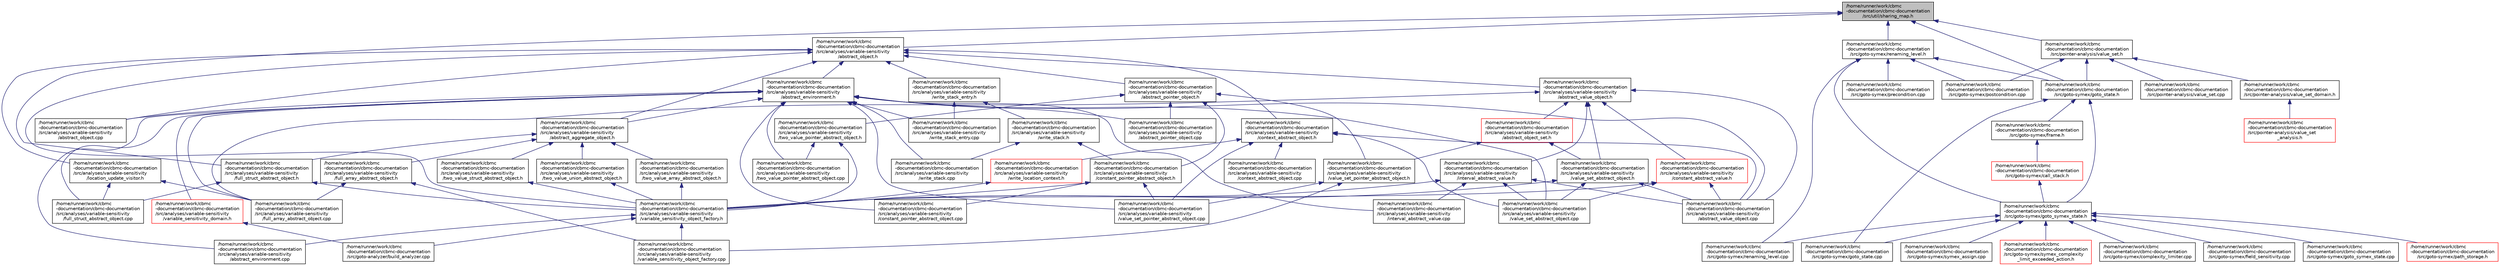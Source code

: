 digraph "/home/runner/work/cbmc-documentation/cbmc-documentation/src/util/sharing_map.h"
{
 // LATEX_PDF_SIZE
  bgcolor="transparent";
  edge [fontname="Helvetica",fontsize="10",labelfontname="Helvetica",labelfontsize="10"];
  node [fontname="Helvetica",fontsize="10",shape=record];
  Node1 [label="/home/runner/work/cbmc\l-documentation/cbmc-documentation\l/src/util/sharing_map.h",height=0.2,width=0.4,color="black", fillcolor="grey75", style="filled", fontcolor="black",tooltip=" "];
  Node1 -> Node2 [dir="back",color="midnightblue",fontsize="10",style="solid",fontname="Helvetica"];
  Node2 [label="/home/runner/work/cbmc\l-documentation/cbmc-documentation\l/src/analyses/variable-sensitivity\l/abstract_object.h",height=0.2,width=0.4,color="black",URL="$abstract__object_8h.html",tooltip=" "];
  Node2 -> Node3 [dir="back",color="midnightblue",fontsize="10",style="solid",fontname="Helvetica"];
  Node3 [label="/home/runner/work/cbmc\l-documentation/cbmc-documentation\l/src/analyses/variable-sensitivity\l/abstract_aggregate_object.h",height=0.2,width=0.4,color="black",URL="$abstract__aggregate__object_8h.html",tooltip=" "];
  Node3 -> Node4 [dir="back",color="midnightblue",fontsize="10",style="solid",fontname="Helvetica"];
  Node4 [label="/home/runner/work/cbmc\l-documentation/cbmc-documentation\l/src/analyses/variable-sensitivity\l/full_array_abstract_object.h",height=0.2,width=0.4,color="black",URL="$full__array__abstract__object_8h.html",tooltip=" "];
  Node4 -> Node5 [dir="back",color="midnightblue",fontsize="10",style="solid",fontname="Helvetica"];
  Node5 [label="/home/runner/work/cbmc\l-documentation/cbmc-documentation\l/src/analyses/variable-sensitivity\l/full_array_abstract_object.cpp",height=0.2,width=0.4,color="black",URL="$full__array__abstract__object_8cpp.html",tooltip=" "];
  Node4 -> Node6 [dir="back",color="midnightblue",fontsize="10",style="solid",fontname="Helvetica"];
  Node6 [label="/home/runner/work/cbmc\l-documentation/cbmc-documentation\l/src/analyses/variable-sensitivity\l/variable_sensitivity_object_factory.cpp",height=0.2,width=0.4,color="black",URL="$variable__sensitivity__object__factory_8cpp.html",tooltip=" "];
  Node3 -> Node7 [dir="back",color="midnightblue",fontsize="10",style="solid",fontname="Helvetica"];
  Node7 [label="/home/runner/work/cbmc\l-documentation/cbmc-documentation\l/src/analyses/variable-sensitivity\l/full_struct_abstract_object.h",height=0.2,width=0.4,color="black",URL="$full__struct__abstract__object_8h.html",tooltip=" "];
  Node7 -> Node8 [dir="back",color="midnightblue",fontsize="10",style="solid",fontname="Helvetica"];
  Node8 [label="/home/runner/work/cbmc\l-documentation/cbmc-documentation\l/src/analyses/variable-sensitivity\l/full_struct_abstract_object.cpp",height=0.2,width=0.4,color="black",URL="$full__struct__abstract__object_8cpp.html",tooltip=" "];
  Node7 -> Node9 [dir="back",color="midnightblue",fontsize="10",style="solid",fontname="Helvetica"];
  Node9 [label="/home/runner/work/cbmc\l-documentation/cbmc-documentation\l/src/analyses/variable-sensitivity\l/variable_sensitivity_object_factory.h",height=0.2,width=0.4,color="black",URL="$variable__sensitivity__object__factory_8h.html",tooltip=" "];
  Node9 -> Node10 [dir="back",color="midnightblue",fontsize="10",style="solid",fontname="Helvetica"];
  Node10 [label="/home/runner/work/cbmc\l-documentation/cbmc-documentation\l/src/analyses/variable-sensitivity\l/abstract_environment.cpp",height=0.2,width=0.4,color="black",URL="$abstract__environment_8cpp.html",tooltip=" "];
  Node9 -> Node6 [dir="back",color="midnightblue",fontsize="10",style="solid",fontname="Helvetica"];
  Node9 -> Node11 [dir="back",color="midnightblue",fontsize="10",style="solid",fontname="Helvetica"];
  Node11 [label="/home/runner/work/cbmc\l-documentation/cbmc-documentation\l/src/goto-analyzer/build_analyzer.cpp",height=0.2,width=0.4,color="black",URL="$build__analyzer_8cpp.html",tooltip=" "];
  Node3 -> Node12 [dir="back",color="midnightblue",fontsize="10",style="solid",fontname="Helvetica"];
  Node12 [label="/home/runner/work/cbmc\l-documentation/cbmc-documentation\l/src/analyses/variable-sensitivity\l/two_value_array_abstract_object.h",height=0.2,width=0.4,color="black",URL="$two__value__array__abstract__object_8h.html",tooltip=" "];
  Node12 -> Node9 [dir="back",color="midnightblue",fontsize="10",style="solid",fontname="Helvetica"];
  Node3 -> Node13 [dir="back",color="midnightblue",fontsize="10",style="solid",fontname="Helvetica"];
  Node13 [label="/home/runner/work/cbmc\l-documentation/cbmc-documentation\l/src/analyses/variable-sensitivity\l/two_value_struct_abstract_object.h",height=0.2,width=0.4,color="black",URL="$two__value__struct__abstract__object_8h.html",tooltip=" "];
  Node13 -> Node9 [dir="back",color="midnightblue",fontsize="10",style="solid",fontname="Helvetica"];
  Node3 -> Node14 [dir="back",color="midnightblue",fontsize="10",style="solid",fontname="Helvetica"];
  Node14 [label="/home/runner/work/cbmc\l-documentation/cbmc-documentation\l/src/analyses/variable-sensitivity\l/two_value_union_abstract_object.h",height=0.2,width=0.4,color="black",URL="$two__value__union__abstract__object_8h.html",tooltip=" "];
  Node14 -> Node9 [dir="back",color="midnightblue",fontsize="10",style="solid",fontname="Helvetica"];
  Node2 -> Node15 [dir="back",color="midnightblue",fontsize="10",style="solid",fontname="Helvetica"];
  Node15 [label="/home/runner/work/cbmc\l-documentation/cbmc-documentation\l/src/analyses/variable-sensitivity\l/abstract_environment.h",height=0.2,width=0.4,color="black",URL="$abstract__environment_8h.html",tooltip=" "];
  Node15 -> Node3 [dir="back",color="midnightblue",fontsize="10",style="solid",fontname="Helvetica"];
  Node15 -> Node10 [dir="back",color="midnightblue",fontsize="10",style="solid",fontname="Helvetica"];
  Node15 -> Node16 [dir="back",color="midnightblue",fontsize="10",style="solid",fontname="Helvetica"];
  Node16 [label="/home/runner/work/cbmc\l-documentation/cbmc-documentation\l/src/analyses/variable-sensitivity\l/abstract_object.cpp",height=0.2,width=0.4,color="black",URL="$abstract__object_8cpp.html",tooltip=" "];
  Node15 -> Node17 [dir="back",color="midnightblue",fontsize="10",style="solid",fontname="Helvetica"];
  Node17 [label="/home/runner/work/cbmc\l-documentation/cbmc-documentation\l/src/analyses/variable-sensitivity\l/abstract_pointer_object.cpp",height=0.2,width=0.4,color="black",URL="$abstract__pointer__object_8cpp.html",tooltip=" "];
  Node15 -> Node18 [dir="back",color="midnightblue",fontsize="10",style="solid",fontname="Helvetica"];
  Node18 [label="/home/runner/work/cbmc\l-documentation/cbmc-documentation\l/src/analyses/variable-sensitivity\l/abstract_value_object.cpp",height=0.2,width=0.4,color="black",URL="$abstract__value__object_8cpp.html",tooltip=" "];
  Node15 -> Node19 [dir="back",color="midnightblue",fontsize="10",style="solid",fontname="Helvetica"];
  Node19 [label="/home/runner/work/cbmc\l-documentation/cbmc-documentation\l/src/analyses/variable-sensitivity\l/constant_pointer_abstract_object.cpp",height=0.2,width=0.4,color="black",URL="$constant__pointer__abstract__object_8cpp.html",tooltip=" "];
  Node15 -> Node5 [dir="back",color="midnightblue",fontsize="10",style="solid",fontname="Helvetica"];
  Node15 -> Node8 [dir="back",color="midnightblue",fontsize="10",style="solid",fontname="Helvetica"];
  Node15 -> Node20 [dir="back",color="midnightblue",fontsize="10",style="solid",fontname="Helvetica"];
  Node20 [label="/home/runner/work/cbmc\l-documentation/cbmc-documentation\l/src/analyses/variable-sensitivity\l/interval_abstract_value.cpp",height=0.2,width=0.4,color="black",URL="$interval__abstract__value_8cpp.html",tooltip=" "];
  Node15 -> Node21 [dir="back",color="midnightblue",fontsize="10",style="solid",fontname="Helvetica"];
  Node21 [label="/home/runner/work/cbmc\l-documentation/cbmc-documentation\l/src/analyses/variable-sensitivity\l/two_value_pointer_abstract_object.cpp",height=0.2,width=0.4,color="black",URL="$two__value__pointer__abstract__object_8cpp.html",tooltip=" "];
  Node15 -> Node22 [dir="back",color="midnightblue",fontsize="10",style="solid",fontname="Helvetica"];
  Node22 [label="/home/runner/work/cbmc\l-documentation/cbmc-documentation\l/src/analyses/variable-sensitivity\l/value_set_abstract_object.cpp",height=0.2,width=0.4,color="black",URL="$value__set__abstract__object_8cpp.html",tooltip=" "];
  Node15 -> Node23 [dir="back",color="midnightblue",fontsize="10",style="solid",fontname="Helvetica"];
  Node23 [label="/home/runner/work/cbmc\l-documentation/cbmc-documentation\l/src/analyses/variable-sensitivity\l/value_set_pointer_abstract_object.cpp",height=0.2,width=0.4,color="black",URL="$value__set__pointer__abstract__object_8cpp.html",tooltip=" "];
  Node15 -> Node24 [dir="back",color="midnightblue",fontsize="10",style="solid",fontname="Helvetica"];
  Node24 [label="/home/runner/work/cbmc\l-documentation/cbmc-documentation\l/src/analyses/variable-sensitivity\l/variable_sensitivity_domain.h",height=0.2,width=0.4,color="red",URL="$variable__sensitivity__domain_8h.html",tooltip=" "];
  Node24 -> Node11 [dir="back",color="midnightblue",fontsize="10",style="solid",fontname="Helvetica"];
  Node15 -> Node34 [dir="back",color="midnightblue",fontsize="10",style="solid",fontname="Helvetica"];
  Node34 [label="/home/runner/work/cbmc\l-documentation/cbmc-documentation\l/src/analyses/variable-sensitivity\l/write_stack.cpp",height=0.2,width=0.4,color="black",URL="$write__stack_8cpp.html",tooltip=" "];
  Node15 -> Node35 [dir="back",color="midnightblue",fontsize="10",style="solid",fontname="Helvetica"];
  Node35 [label="/home/runner/work/cbmc\l-documentation/cbmc-documentation\l/src/analyses/variable-sensitivity\l/write_stack_entry.cpp",height=0.2,width=0.4,color="black",URL="$write__stack__entry_8cpp.html",tooltip=" "];
  Node2 -> Node16 [dir="back",color="midnightblue",fontsize="10",style="solid",fontname="Helvetica"];
  Node2 -> Node36 [dir="back",color="midnightblue",fontsize="10",style="solid",fontname="Helvetica"];
  Node36 [label="/home/runner/work/cbmc\l-documentation/cbmc-documentation\l/src/analyses/variable-sensitivity\l/abstract_pointer_object.h",height=0.2,width=0.4,color="black",URL="$abstract__pointer__object_8h.html",tooltip=" "];
  Node36 -> Node17 [dir="back",color="midnightblue",fontsize="10",style="solid",fontname="Helvetica"];
  Node36 -> Node37 [dir="back",color="midnightblue",fontsize="10",style="solid",fontname="Helvetica"];
  Node37 [label="/home/runner/work/cbmc\l-documentation/cbmc-documentation\l/src/analyses/variable-sensitivity\l/constant_pointer_abstract_object.h",height=0.2,width=0.4,color="black",URL="$constant__pointer__abstract__object_8h.html",tooltip=" "];
  Node37 -> Node19 [dir="back",color="midnightblue",fontsize="10",style="solid",fontname="Helvetica"];
  Node37 -> Node23 [dir="back",color="midnightblue",fontsize="10",style="solid",fontname="Helvetica"];
  Node37 -> Node9 [dir="back",color="midnightblue",fontsize="10",style="solid",fontname="Helvetica"];
  Node36 -> Node38 [dir="back",color="midnightblue",fontsize="10",style="solid",fontname="Helvetica"];
  Node38 [label="/home/runner/work/cbmc\l-documentation/cbmc-documentation\l/src/analyses/variable-sensitivity\l/two_value_pointer_abstract_object.h",height=0.2,width=0.4,color="black",URL="$two__value__pointer__abstract__object_8h.html",tooltip=" "];
  Node38 -> Node21 [dir="back",color="midnightblue",fontsize="10",style="solid",fontname="Helvetica"];
  Node38 -> Node9 [dir="back",color="midnightblue",fontsize="10",style="solid",fontname="Helvetica"];
  Node36 -> Node39 [dir="back",color="midnightblue",fontsize="10",style="solid",fontname="Helvetica"];
  Node39 [label="/home/runner/work/cbmc\l-documentation/cbmc-documentation\l/src/analyses/variable-sensitivity\l/value_set_pointer_abstract_object.h",height=0.2,width=0.4,color="black",URL="$value__set__pointer__abstract__object_8h.html",tooltip=" "];
  Node39 -> Node23 [dir="back",color="midnightblue",fontsize="10",style="solid",fontname="Helvetica"];
  Node39 -> Node6 [dir="back",color="midnightblue",fontsize="10",style="solid",fontname="Helvetica"];
  Node2 -> Node40 [dir="back",color="midnightblue",fontsize="10",style="solid",fontname="Helvetica"];
  Node40 [label="/home/runner/work/cbmc\l-documentation/cbmc-documentation\l/src/analyses/variable-sensitivity\l/abstract_value_object.h",height=0.2,width=0.4,color="black",URL="$abstract__value__object_8h.html",tooltip=" "];
  Node40 -> Node41 [dir="back",color="midnightblue",fontsize="10",style="solid",fontname="Helvetica"];
  Node41 [label="/home/runner/work/cbmc\l-documentation/cbmc-documentation\l/src/analyses/variable-sensitivity\l/abstract_object_set.h",height=0.2,width=0.4,color="red",URL="$abstract__object__set_8h.html",tooltip=" "];
  Node41 -> Node43 [dir="back",color="midnightblue",fontsize="10",style="solid",fontname="Helvetica"];
  Node43 [label="/home/runner/work/cbmc\l-documentation/cbmc-documentation\l/src/analyses/variable-sensitivity\l/value_set_abstract_object.h",height=0.2,width=0.4,color="black",URL="$value__set__abstract__object_8h.html",tooltip=" "];
  Node43 -> Node18 [dir="back",color="midnightblue",fontsize="10",style="solid",fontname="Helvetica"];
  Node43 -> Node22 [dir="back",color="midnightblue",fontsize="10",style="solid",fontname="Helvetica"];
  Node43 -> Node9 [dir="back",color="midnightblue",fontsize="10",style="solid",fontname="Helvetica"];
  Node41 -> Node39 [dir="back",color="midnightblue",fontsize="10",style="solid",fontname="Helvetica"];
  Node40 -> Node18 [dir="back",color="midnightblue",fontsize="10",style="solid",fontname="Helvetica"];
  Node40 -> Node44 [dir="back",color="midnightblue",fontsize="10",style="solid",fontname="Helvetica"];
  Node44 [label="/home/runner/work/cbmc\l-documentation/cbmc-documentation\l/src/analyses/variable-sensitivity\l/constant_abstract_value.h",height=0.2,width=0.4,color="red",URL="$constant__abstract__value_8h.html",tooltip=" "];
  Node44 -> Node18 [dir="back",color="midnightblue",fontsize="10",style="solid",fontname="Helvetica"];
  Node44 -> Node22 [dir="back",color="midnightblue",fontsize="10",style="solid",fontname="Helvetica"];
  Node44 -> Node9 [dir="back",color="midnightblue",fontsize="10",style="solid",fontname="Helvetica"];
  Node40 -> Node5 [dir="back",color="midnightblue",fontsize="10",style="solid",fontname="Helvetica"];
  Node40 -> Node46 [dir="back",color="midnightblue",fontsize="10",style="solid",fontname="Helvetica"];
  Node46 [label="/home/runner/work/cbmc\l-documentation/cbmc-documentation\l/src/analyses/variable-sensitivity\l/interval_abstract_value.h",height=0.2,width=0.4,color="black",URL="$interval__abstract__value_8h.html",tooltip=" "];
  Node46 -> Node18 [dir="back",color="midnightblue",fontsize="10",style="solid",fontname="Helvetica"];
  Node46 -> Node20 [dir="back",color="midnightblue",fontsize="10",style="solid",fontname="Helvetica"];
  Node46 -> Node22 [dir="back",color="midnightblue",fontsize="10",style="solid",fontname="Helvetica"];
  Node46 -> Node9 [dir="back",color="midnightblue",fontsize="10",style="solid",fontname="Helvetica"];
  Node40 -> Node43 [dir="back",color="midnightblue",fontsize="10",style="solid",fontname="Helvetica"];
  Node2 -> Node47 [dir="back",color="midnightblue",fontsize="10",style="solid",fontname="Helvetica"];
  Node47 [label="/home/runner/work/cbmc\l-documentation/cbmc-documentation\l/src/analyses/variable-sensitivity\l/context_abstract_object.h",height=0.2,width=0.4,color="black",URL="$context__abstract__object_8h.html",tooltip=" "];
  Node47 -> Node18 [dir="back",color="midnightblue",fontsize="10",style="solid",fontname="Helvetica"];
  Node47 -> Node48 [dir="back",color="midnightblue",fontsize="10",style="solid",fontname="Helvetica"];
  Node48 [label="/home/runner/work/cbmc\l-documentation/cbmc-documentation\l/src/analyses/variable-sensitivity\l/context_abstract_object.cpp",height=0.2,width=0.4,color="black",URL="$context__abstract__object_8cpp.html",tooltip=" "];
  Node47 -> Node49 [dir="back",color="midnightblue",fontsize="10",style="solid",fontname="Helvetica"];
  Node49 [label="/home/runner/work/cbmc\l-documentation/cbmc-documentation\l/src/analyses/variable-sensitivity\l/write_location_context.h",height=0.2,width=0.4,color="red",URL="$write__location__context_8h.html",tooltip=" "];
  Node49 -> Node9 [dir="back",color="midnightblue",fontsize="10",style="solid",fontname="Helvetica"];
  Node47 -> Node22 [dir="back",color="midnightblue",fontsize="10",style="solid",fontname="Helvetica"];
  Node47 -> Node23 [dir="back",color="midnightblue",fontsize="10",style="solid",fontname="Helvetica"];
  Node2 -> Node55 [dir="back",color="midnightblue",fontsize="10",style="solid",fontname="Helvetica"];
  Node55 [label="/home/runner/work/cbmc\l-documentation/cbmc-documentation\l/src/analyses/variable-sensitivity\l/location_update_visitor.h",height=0.2,width=0.4,color="black",URL="$location__update__visitor_8h.html",tooltip=" "];
  Node55 -> Node5 [dir="back",color="midnightblue",fontsize="10",style="solid",fontname="Helvetica"];
  Node55 -> Node8 [dir="back",color="midnightblue",fontsize="10",style="solid",fontname="Helvetica"];
  Node2 -> Node9 [dir="back",color="midnightblue",fontsize="10",style="solid",fontname="Helvetica"];
  Node2 -> Node56 [dir="back",color="midnightblue",fontsize="10",style="solid",fontname="Helvetica"];
  Node56 [label="/home/runner/work/cbmc\l-documentation/cbmc-documentation\l/src/analyses/variable-sensitivity\l/write_stack_entry.h",height=0.2,width=0.4,color="black",URL="$write__stack__entry_8h.html",tooltip=" "];
  Node56 -> Node57 [dir="back",color="midnightblue",fontsize="10",style="solid",fontname="Helvetica"];
  Node57 [label="/home/runner/work/cbmc\l-documentation/cbmc-documentation\l/src/analyses/variable-sensitivity\l/write_stack.h",height=0.2,width=0.4,color="black",URL="$write__stack_8h.html",tooltip=" "];
  Node57 -> Node37 [dir="back",color="midnightblue",fontsize="10",style="solid",fontname="Helvetica"];
  Node57 -> Node34 [dir="back",color="midnightblue",fontsize="10",style="solid",fontname="Helvetica"];
  Node56 -> Node35 [dir="back",color="midnightblue",fontsize="10",style="solid",fontname="Helvetica"];
  Node1 -> Node7 [dir="back",color="midnightblue",fontsize="10",style="solid",fontname="Helvetica"];
  Node1 -> Node58 [dir="back",color="midnightblue",fontsize="10",style="solid",fontname="Helvetica"];
  Node58 [label="/home/runner/work/cbmc\l-documentation/cbmc-documentation\l/src/goto-symex/goto_state.h",height=0.2,width=0.4,color="black",URL="$goto__state_8h.html",tooltip=" "];
  Node58 -> Node59 [dir="back",color="midnightblue",fontsize="10",style="solid",fontname="Helvetica"];
  Node59 [label="/home/runner/work/cbmc\l-documentation/cbmc-documentation\l/src/goto-symex/frame.h",height=0.2,width=0.4,color="black",URL="$frame_8h.html",tooltip=" "];
  Node59 -> Node60 [dir="back",color="midnightblue",fontsize="10",style="solid",fontname="Helvetica"];
  Node60 [label="/home/runner/work/cbmc\l-documentation/cbmc-documentation\l/src/goto-symex/call_stack.h",height=0.2,width=0.4,color="red",URL="$call__stack_8h.html",tooltip=" "];
  Node60 -> Node61 [dir="back",color="midnightblue",fontsize="10",style="solid",fontname="Helvetica"];
  Node61 [label="/home/runner/work/cbmc\l-documentation/cbmc-documentation\l/src/goto-symex/goto_symex_state.h",height=0.2,width=0.4,color="black",URL="$goto__symex__state_8h.html",tooltip=" "];
  Node61 -> Node62 [dir="back",color="midnightblue",fontsize="10",style="solid",fontname="Helvetica"];
  Node62 [label="/home/runner/work/cbmc\l-documentation/cbmc-documentation\l/src/goto-symex/symex_complexity\l_limit_exceeded_action.h",height=0.2,width=0.4,color="red",URL="$symex__complexity__limit__exceeded__action_8h.html",tooltip=" "];
  Node61 -> Node109 [dir="back",color="midnightblue",fontsize="10",style="solid",fontname="Helvetica"];
  Node109 [label="/home/runner/work/cbmc\l-documentation/cbmc-documentation\l/src/goto-symex/complexity_limiter.cpp",height=0.2,width=0.4,color="black",URL="$complexity__limiter_8cpp.html",tooltip=" "];
  Node61 -> Node110 [dir="back",color="midnightblue",fontsize="10",style="solid",fontname="Helvetica"];
  Node110 [label="/home/runner/work/cbmc\l-documentation/cbmc-documentation\l/src/goto-symex/field_sensitivity.cpp",height=0.2,width=0.4,color="black",URL="$field__sensitivity_8cpp.html",tooltip=" "];
  Node61 -> Node111 [dir="back",color="midnightblue",fontsize="10",style="solid",fontname="Helvetica"];
  Node111 [label="/home/runner/work/cbmc\l-documentation/cbmc-documentation\l/src/goto-symex/goto_state.cpp",height=0.2,width=0.4,color="black",URL="$goto__state_8cpp.html",tooltip=" "];
  Node61 -> Node112 [dir="back",color="midnightblue",fontsize="10",style="solid",fontname="Helvetica"];
  Node112 [label="/home/runner/work/cbmc\l-documentation/cbmc-documentation\l/src/goto-symex/goto_symex_state.cpp",height=0.2,width=0.4,color="black",URL="$goto__symex__state_8cpp.html",tooltip=" "];
  Node61 -> Node113 [dir="back",color="midnightblue",fontsize="10",style="solid",fontname="Helvetica"];
  Node113 [label="/home/runner/work/cbmc\l-documentation/cbmc-documentation\l/src/goto-symex/path_storage.h",height=0.2,width=0.4,color="red",URL="$path__storage_8h.html",tooltip="Storage of symbolic execution paths to resume."];
  Node61 -> Node120 [dir="back",color="midnightblue",fontsize="10",style="solid",fontname="Helvetica"];
  Node120 [label="/home/runner/work/cbmc\l-documentation/cbmc-documentation\l/src/goto-symex/renaming_level.cpp",height=0.2,width=0.4,color="black",URL="$renaming__level_8cpp.html",tooltip=" "];
  Node61 -> Node121 [dir="back",color="midnightblue",fontsize="10",style="solid",fontname="Helvetica"];
  Node121 [label="/home/runner/work/cbmc\l-documentation/cbmc-documentation\l/src/goto-symex/symex_assign.cpp",height=0.2,width=0.4,color="black",URL="$symex__assign_8cpp.html",tooltip=" "];
  Node58 -> Node61 [dir="back",color="midnightblue",fontsize="10",style="solid",fontname="Helvetica"];
  Node58 -> Node111 [dir="back",color="midnightblue",fontsize="10",style="solid",fontname="Helvetica"];
  Node1 -> Node123 [dir="back",color="midnightblue",fontsize="10",style="solid",fontname="Helvetica"];
  Node123 [label="/home/runner/work/cbmc\l-documentation/cbmc-documentation\l/src/goto-symex/renaming_level.h",height=0.2,width=0.4,color="black",URL="$renaming__level_8h.html",tooltip=" "];
  Node123 -> Node58 [dir="back",color="midnightblue",fontsize="10",style="solid",fontname="Helvetica"];
  Node123 -> Node61 [dir="back",color="midnightblue",fontsize="10",style="solid",fontname="Helvetica"];
  Node123 -> Node124 [dir="back",color="midnightblue",fontsize="10",style="solid",fontname="Helvetica"];
  Node124 [label="/home/runner/work/cbmc\l-documentation/cbmc-documentation\l/src/goto-symex/postcondition.cpp",height=0.2,width=0.4,color="black",URL="$postcondition_8cpp.html",tooltip=" "];
  Node123 -> Node125 [dir="back",color="midnightblue",fontsize="10",style="solid",fontname="Helvetica"];
  Node125 [label="/home/runner/work/cbmc\l-documentation/cbmc-documentation\l/src/goto-symex/precondition.cpp",height=0.2,width=0.4,color="black",URL="$precondition_8cpp.html",tooltip=" "];
  Node123 -> Node120 [dir="back",color="midnightblue",fontsize="10",style="solid",fontname="Helvetica"];
  Node1 -> Node126 [dir="back",color="midnightblue",fontsize="10",style="solid",fontname="Helvetica"];
  Node126 [label="/home/runner/work/cbmc\l-documentation/cbmc-documentation\l/src/pointer-analysis/value_set.h",height=0.2,width=0.4,color="black",URL="$value__set_8h.html",tooltip=" "];
  Node126 -> Node58 [dir="back",color="midnightblue",fontsize="10",style="solid",fontname="Helvetica"];
  Node126 -> Node124 [dir="back",color="midnightblue",fontsize="10",style="solid",fontname="Helvetica"];
  Node126 -> Node127 [dir="back",color="midnightblue",fontsize="10",style="solid",fontname="Helvetica"];
  Node127 [label="/home/runner/work/cbmc\l-documentation/cbmc-documentation\l/src/pointer-analysis/value_set_domain.h",height=0.2,width=0.4,color="black",URL="$value__set__domain_8h.html",tooltip=" "];
  Node127 -> Node128 [dir="back",color="midnightblue",fontsize="10",style="solid",fontname="Helvetica"];
  Node128 [label="/home/runner/work/cbmc\l-documentation/cbmc-documentation\l/src/pointer-analysis/value_set\l_analysis.h",height=0.2,width=0.4,color="red",URL="$value__set__analysis_8h.html",tooltip=" "];
  Node126 -> Node133 [dir="back",color="midnightblue",fontsize="10",style="solid",fontname="Helvetica"];
  Node133 [label="/home/runner/work/cbmc\l-documentation/cbmc-documentation\l/src/pointer-analysis/value_set.cpp",height=0.2,width=0.4,color="black",URL="$value__set_8cpp.html",tooltip=" "];
}

